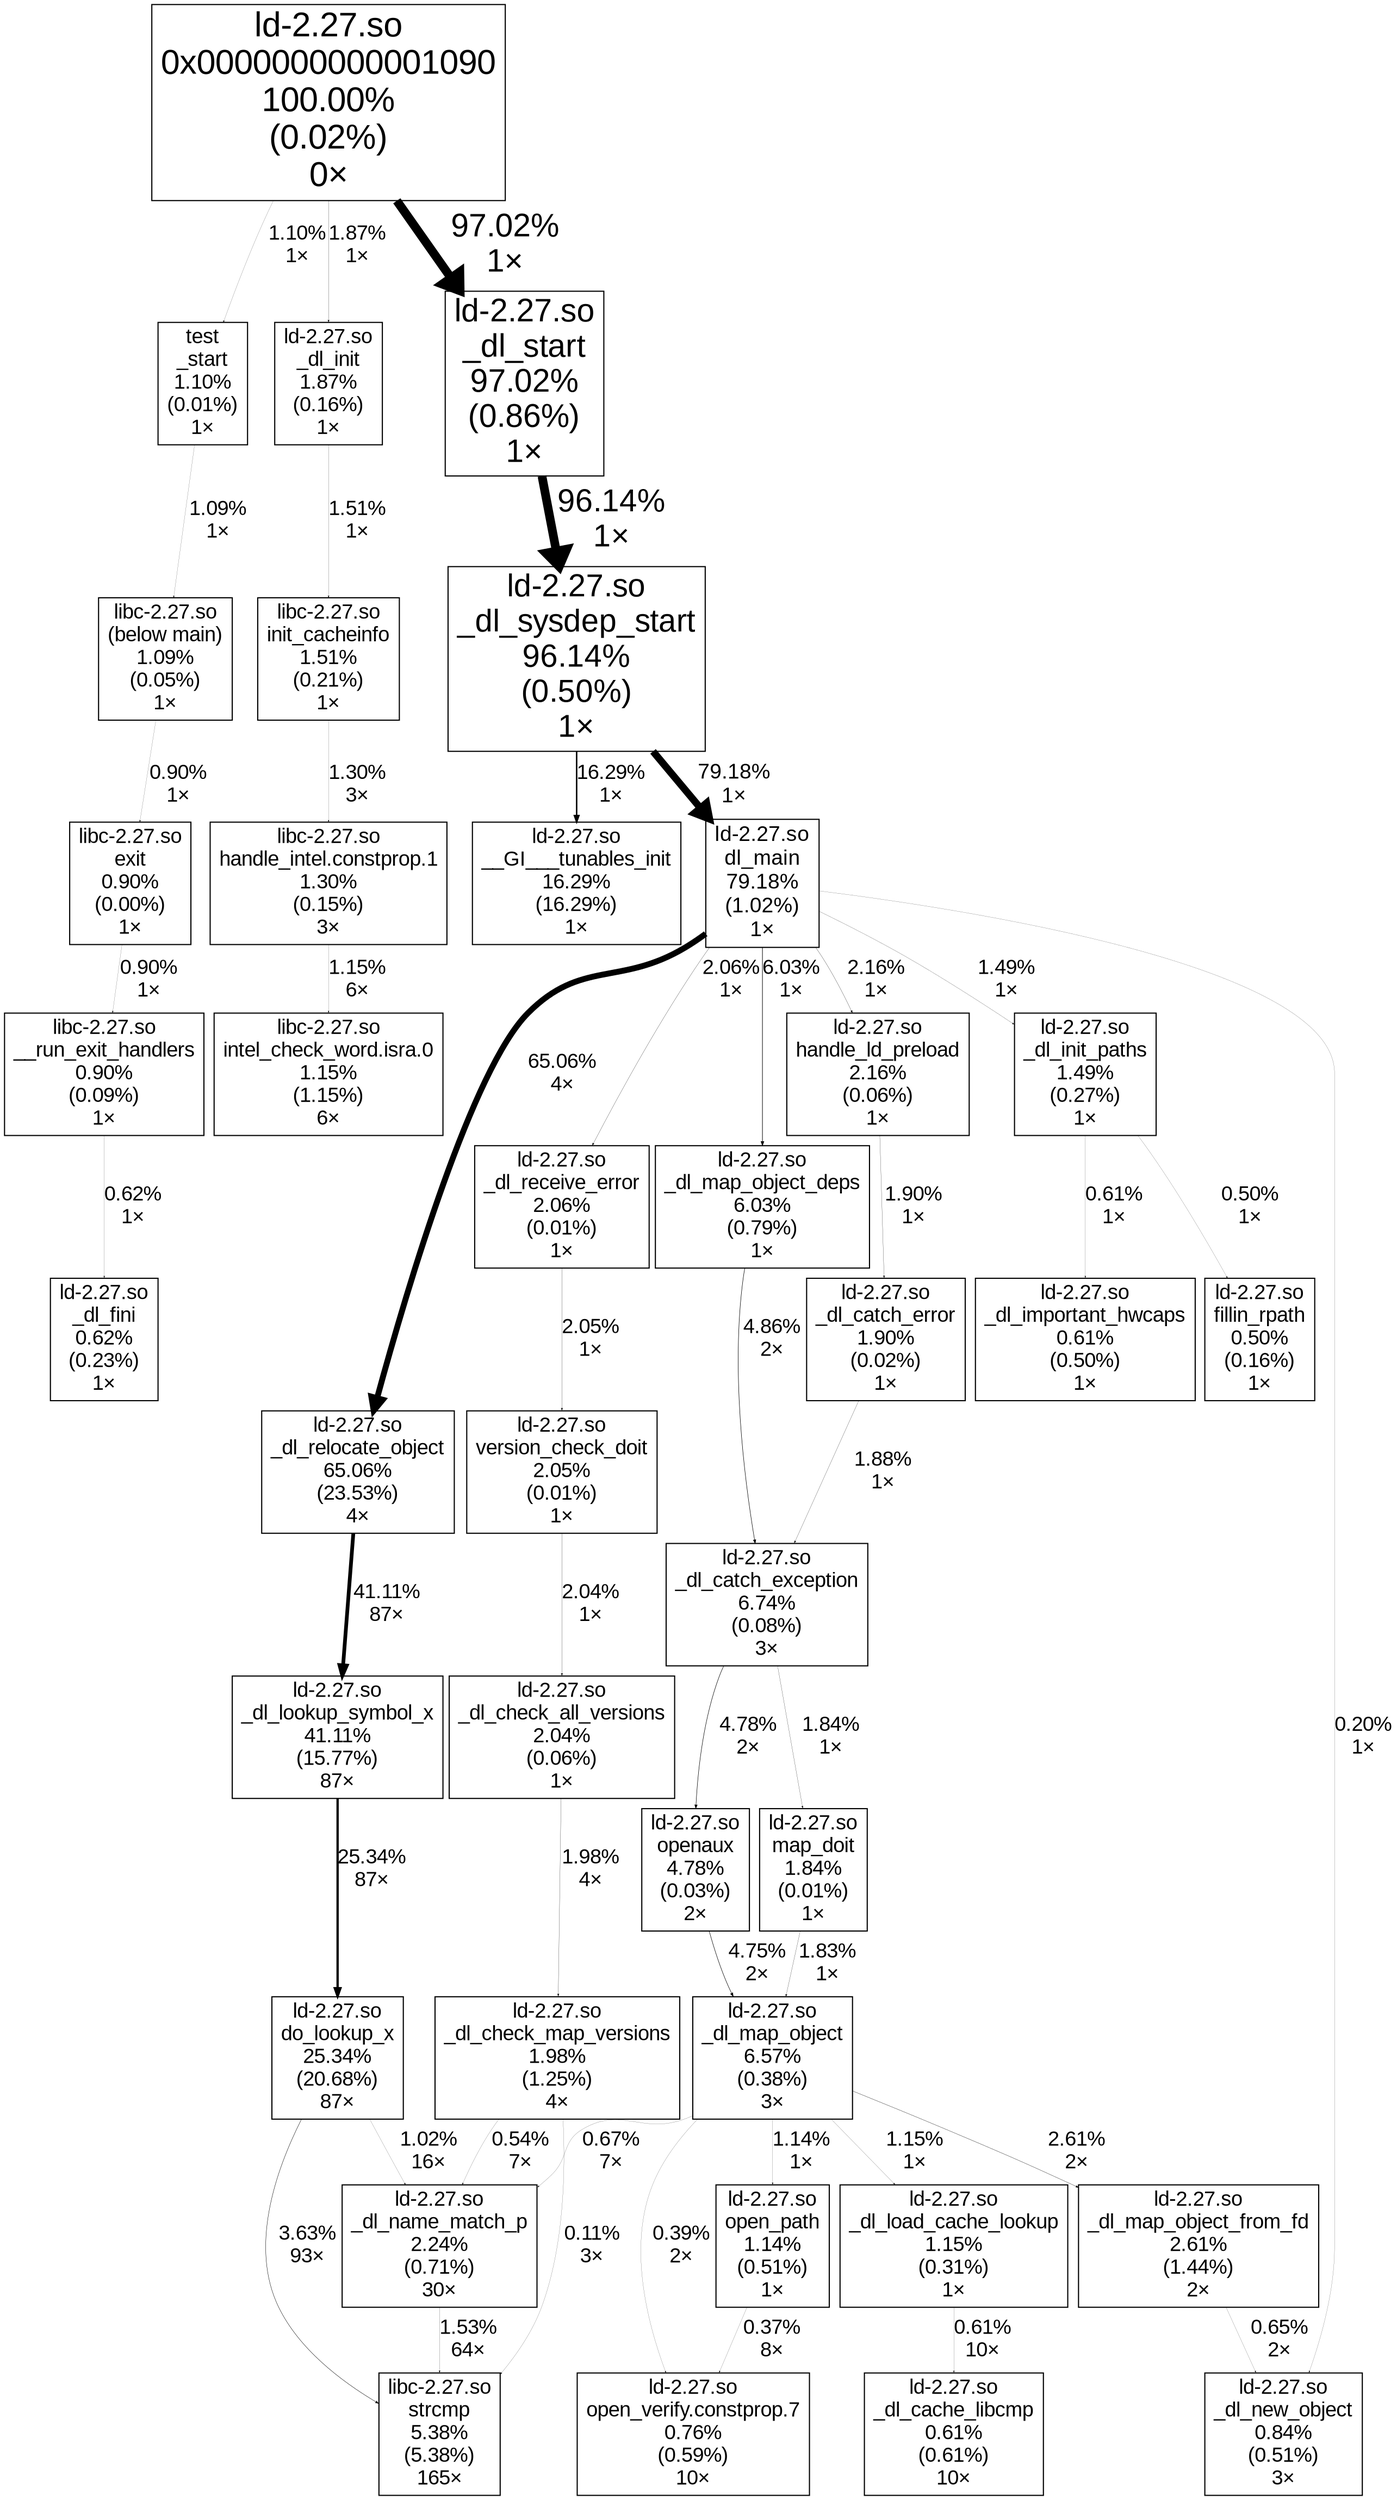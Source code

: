 digraph {
	graph [fontname=Arial, nodesep=0.125, ranksep=0.25];
	node [fontcolor=black, fontname=Arial, height=0, shape=box, style=solid, width=0];
	edge [fontname=Arial];
	"(below main)" [color="#000000", fontcolor="#000000", fontsize="18.00", label="libc-2.27.so\n(below main)\n1.09%\n(0.05%)\n1×"];
	"(below main)" -> exit [arrowsize="0.16", color="#000000", fontcolor="#000000", fontsize="18.00", label="0.90%\n1×", labeldistance="0.10", penwidth="0.10"];
	"0x0000000000001090" [color="#000000", fontcolor="#000000", fontsize="30.00", label="ld-2.27.so\n0x0000000000001090\n100.00%\n(0.02%)\n0×"];
	"0x0000000000001090" -> "_dl_init" [arrowsize="0.19", color="#000000", fontcolor="#000000", fontsize="18.00", label="1.87%\n1×", labeldistance="0.15", penwidth="0.15"];
	"0x0000000000001090" -> "_dl_start" [arrowsize="1.39", color="#000000", fontcolor="#000000", fontsize="28.24", label="97.02%\n1×", labeldistance="7.76", penwidth="7.76"];
	"0x0000000000001090" -> "_start" [arrowsize="0.16", color="#000000", fontcolor="#000000", fontsize="18.00", label="1.10%\n1×", labeldistance="0.10", penwidth="0.10"];
	"__GI___tunables_init" [color="#000000", fontcolor="#000000", fontsize="18.00", label="ld-2.27.so\n__GI___tunables_init\n16.29%\n(16.29%)\n1×"];
	"__run_exit_handlers" [color="#000000", fontcolor="#000000", fontsize="18.00", label="libc-2.27.so\n__run_exit_handlers\n0.90%\n(0.09%)\n1×"];
	"__run_exit_handlers" -> "_dl_fini" [arrowsize="0.16", color="#000000", fontcolor="#000000", fontsize="18.00", label="0.62%\n1×", labeldistance="0.10", penwidth="0.10"];
	"_dl_cache_libcmp" [color="#000000", fontcolor="#000000", fontsize="18.00", label="ld-2.27.so\n_dl_cache_libcmp\n0.61%\n(0.61%)\n10×"];
	"_dl_catch_error" [color="#000000", fontcolor="#000000", fontsize="18.00", label="ld-2.27.so\n_dl_catch_error\n1.90%\n(0.02%)\n1×"];
	"_dl_catch_error" -> "_dl_catch_exception" [arrowsize="0.19", color="#000000", fontcolor="#000000", fontsize="18.00", label="1.88%\n1×", labeldistance="0.15", penwidth="0.15"];
	"_dl_catch_exception" [color="#000000", fontcolor="#000000", fontsize="18.00", label="ld-2.27.so\n_dl_catch_exception\n6.74%\n(0.08%)\n3×"];
	"_dl_catch_exception" -> "map_doit" [arrowsize="0.19", color="#000000", fontcolor="#000000", fontsize="18.00", label="1.84%\n1×", labeldistance="0.15", penwidth="0.15"];
	"_dl_catch_exception" -> openaux [arrowsize="0.31", color="#000000", fontcolor="#000000", fontsize="18.00", label="4.78%\n2×", labeldistance="0.38", penwidth="0.38"];
	"_dl_check_all_versions" [color="#000000", fontcolor="#000000", fontsize="18.00", label="ld-2.27.so\n_dl_check_all_versions\n2.04%\n(0.06%)\n1×"];
	"_dl_check_all_versions" -> "_dl_check_map_versions" [arrowsize="0.20", color="#000000", fontcolor="#000000", fontsize="18.00", label="1.98%\n4×", labeldistance="0.16", penwidth="0.16"];
	"_dl_check_map_versions" [color="#000000", fontcolor="#000000", fontsize="18.00", label="ld-2.27.so\n_dl_check_map_versions\n1.98%\n(1.25%)\n4×"];
	"_dl_check_map_versions" -> "_dl_name_match_p" [arrowsize="0.16", color="#000000", fontcolor="#000000", fontsize="18.00", label="0.54%\n7×", labeldistance="0.10", penwidth="0.10"];
	"_dl_check_map_versions" -> strcmp [arrowsize="0.16", color="#000000", fontcolor="#000000", fontsize="18.00", label="0.11%\n3×", labeldistance="0.10", penwidth="0.10"];
	"_dl_fini" [color="#000000", fontcolor="#000000", fontsize="18.00", label="ld-2.27.so\n_dl_fini\n0.62%\n(0.23%)\n1×"];
	"_dl_important_hwcaps" [color="#000000", fontcolor="#000000", fontsize="18.00", label="ld-2.27.so\n_dl_important_hwcaps\n0.61%\n(0.50%)\n1×"];
	"_dl_init" [color="#000000", fontcolor="#000000", fontsize="18.00", label="ld-2.27.so\n_dl_init\n1.87%\n(0.16%)\n1×"];
	"_dl_init" -> "init_cacheinfo" [arrowsize="0.17", color="#000000", fontcolor="#000000", fontsize="18.00", label="1.51%\n1×", labeldistance="0.12", penwidth="0.12"];
	"_dl_init_paths" [color="#000000", fontcolor="#000000", fontsize="18.00", label="ld-2.27.so\n_dl_init_paths\n1.49%\n(0.27%)\n1×"];
	"_dl_init_paths" -> "_dl_important_hwcaps" [arrowsize="0.16", color="#000000", fontcolor="#000000", fontsize="18.00", label="0.61%\n1×", labeldistance="0.10", penwidth="0.10"];
	"_dl_init_paths" -> "fillin_rpath" [arrowsize="0.16", color="#000000", fontcolor="#000000", fontsize="18.00", label="0.50%\n1×", labeldistance="0.10", penwidth="0.10"];
	"_dl_load_cache_lookup" [color="#000000", fontcolor="#000000", fontsize="18.00", label="ld-2.27.so\n_dl_load_cache_lookup\n1.15%\n(0.31%)\n1×"];
	"_dl_load_cache_lookup" -> "_dl_cache_libcmp" [arrowsize="0.16", color="#000000", fontcolor="#000000", fontsize="18.00", label="0.61%\n10×", labeldistance="0.10", penwidth="0.10"];
	"_dl_lookup_symbol_x" [color="#000000", fontcolor="#000000", fontsize="18.00", label="ld-2.27.so\n_dl_lookup_symbol_x\n41.11%\n(15.77%)\n87×"];
	"_dl_lookup_symbol_x" -> "do_lookup_x" [arrowsize="0.71", color="#000000", fontcolor="#000000", fontsize="18.00", label="25.34%\n87×", labeldistance="2.03", penwidth="2.03"];
	"_dl_map_object" [color="#000000", fontcolor="#000000", fontsize="18.00", label="ld-2.27.so\n_dl_map_object\n6.57%\n(0.38%)\n3×"];
	"_dl_map_object" -> "_dl_load_cache_lookup" [arrowsize="0.16", color="#000000", fontcolor="#000000", fontsize="18.00", label="1.15%\n1×", labeldistance="0.10", penwidth="0.10"];
	"_dl_map_object" -> "_dl_map_object_from_fd" [arrowsize="0.23", color="#000000", fontcolor="#000000", fontsize="18.00", label="2.61%\n2×", labeldistance="0.21", penwidth="0.21"];
	"_dl_map_object" -> "_dl_name_match_p" [arrowsize="0.16", color="#000000", fontcolor="#000000", fontsize="18.00", label="0.67%\n7×", labeldistance="0.10", penwidth="0.10"];
	"_dl_map_object" -> "open_path" [arrowsize="0.16", color="#000000", fontcolor="#000000", fontsize="18.00", label="1.14%\n1×", labeldistance="0.10", penwidth="0.10"];
	"_dl_map_object" -> "open_verify.constprop.7" [arrowsize="0.16", color="#000000", fontcolor="#000000", fontsize="18.00", label="0.39%\n2×", labeldistance="0.10", penwidth="0.10"];
	"_dl_map_object_deps" [color="#000000", fontcolor="#000000", fontsize="18.00", label="ld-2.27.so\n_dl_map_object_deps\n6.03%\n(0.79%)\n1×"];
	"_dl_map_object_deps" -> "_dl_catch_exception" [arrowsize="0.31", color="#000000", fontcolor="#000000", fontsize="18.00", label="4.86%\n2×", labeldistance="0.39", penwidth="0.39"];
	"_dl_map_object_from_fd" [color="#000000", fontcolor="#000000", fontsize="18.00", label="ld-2.27.so\n_dl_map_object_from_fd\n2.61%\n(1.44%)\n2×"];
	"_dl_map_object_from_fd" -> "_dl_new_object" [arrowsize="0.16", color="#000000", fontcolor="#000000", fontsize="18.00", label="0.65%\n2×", labeldistance="0.10", penwidth="0.10"];
	"_dl_name_match_p" [color="#000000", fontcolor="#000000", fontsize="18.00", label="ld-2.27.so\n_dl_name_match_p\n2.24%\n(0.71%)\n30×"];
	"_dl_name_match_p" -> strcmp [arrowsize="0.18", color="#000000", fontcolor="#000000", fontsize="18.00", label="1.53%\n64×", labeldistance="0.12", penwidth="0.12"];
	"_dl_new_object" [color="#000000", fontcolor="#000000", fontsize="18.00", label="ld-2.27.so\n_dl_new_object\n0.84%\n(0.51%)\n3×"];
	"_dl_receive_error" [color="#000000", fontcolor="#000000", fontsize="18.00", label="ld-2.27.so\n_dl_receive_error\n2.06%\n(0.01%)\n1×"];
	"_dl_receive_error" -> "version_check_doit" [arrowsize="0.20", color="#000000", fontcolor="#000000", fontsize="18.00", label="2.05%\n1×", labeldistance="0.16", penwidth="0.16"];
	"_dl_relocate_object" [color="#000000", fontcolor="#000000", fontsize="18.00", label="ld-2.27.so\n_dl_relocate_object\n65.06%\n(23.53%)\n4×"];
	"_dl_relocate_object" -> "_dl_lookup_symbol_x" [arrowsize="0.91", color="#000000", fontcolor="#000000", fontsize="18.00", label="41.11%\n87×", labeldistance="3.29", penwidth="3.29"];
	"_dl_start" [color="#000000", fontcolor="#000000", fontsize="28.24", label="ld-2.27.so\n_dl_start\n97.02%\n(0.86%)\n1×"];
	"_dl_start" -> "_dl_sysdep_start" [arrowsize="1.39", color="#000000", fontcolor="#000000", fontsize="27.73", label="96.14%\n1×", labeldistance="7.69", penwidth="7.69"];
	"_dl_sysdep_start" [color="#000000", fontcolor="#000000", fontsize="27.73", label="ld-2.27.so\n_dl_sysdep_start\n96.14%\n(0.50%)\n1×"];
	"_dl_sysdep_start" -> "__GI___tunables_init" [arrowsize="0.57", color="#000000", fontcolor="#000000", fontsize="18.00", label="16.29%\n1×", labeldistance="1.30", penwidth="1.30"];
	"_dl_sysdep_start" -> "dl_main" [arrowsize="1.26", color="#000000", fontcolor="#000000", fontsize="18.81", label="79.18%\n1×", labeldistance="6.33", penwidth="6.33"];
	"_start" [color="#000000", fontcolor="#000000", fontsize="18.00", label="test\n_start\n1.10%\n(0.01%)\n1×"];
	"_start" -> "(below main)" [arrowsize="0.16", color="#000000", fontcolor="#000000", fontsize="18.00", label="1.09%\n1×", labeldistance="0.10", penwidth="0.10"];
	"dl_main" [color="#000000", fontcolor="#000000", fontsize="18.81", label="ld-2.27.so\ndl_main\n79.18%\n(1.02%)\n1×"];
	"dl_main" -> "_dl_init_paths" [arrowsize="0.17", color="#000000", fontcolor="#000000", fontsize="18.00", label="1.49%\n1×", labeldistance="0.12", penwidth="0.12"];
	"dl_main" -> "_dl_map_object_deps" [arrowsize="0.35", color="#000000", fontcolor="#000000", fontsize="18.00", label="6.03%\n1×", labeldistance="0.48", penwidth="0.48"];
	"dl_main" -> "_dl_new_object" [arrowsize="0.16", color="#000000", fontcolor="#000000", fontsize="18.00", label="0.20%\n1×", labeldistance="0.10", penwidth="0.10"];
	"dl_main" -> "_dl_receive_error" [arrowsize="0.20", color="#000000", fontcolor="#000000", fontsize="18.00", label="2.06%\n1×", labeldistance="0.16", penwidth="0.16"];
	"dl_main" -> "_dl_relocate_object" [arrowsize="1.14", color="#000000", fontcolor="#000000", fontsize="18.00", label="65.06%\n4×", labeldistance="5.20", penwidth="5.20"];
	"dl_main" -> "handle_ld_preload" [arrowsize="0.21", color="#000000", fontcolor="#000000", fontsize="18.00", label="2.16%\n1×", labeldistance="0.17", penwidth="0.17"];
	"do_lookup_x" [color="#000000", fontcolor="#000000", fontsize="18.00", label="ld-2.27.so\ndo_lookup_x\n25.34%\n(20.68%)\n87×"];
	"do_lookup_x" -> "_dl_name_match_p" [arrowsize="0.16", color="#000000", fontcolor="#000000", fontsize="18.00", label="1.02%\n16×", labeldistance="0.10", penwidth="0.10"];
	"do_lookup_x" -> strcmp [arrowsize="0.27", color="#000000", fontcolor="#000000", fontsize="18.00", label="3.63%\n93×", labeldistance="0.29", penwidth="0.29"];
	exit [color="#000000", fontcolor="#000000", fontsize="18.00", label="libc-2.27.so\nexit\n0.90%\n(0.00%)\n1×"];
	exit -> "__run_exit_handlers" [arrowsize="0.16", color="#000000", fontcolor="#000000", fontsize="18.00", label="0.90%\n1×", labeldistance="0.10", penwidth="0.10"];
	"fillin_rpath" [color="#000000", fontcolor="#000000", fontsize="18.00", label="ld-2.27.so\nfillin_rpath\n0.50%\n(0.16%)\n1×"];
	"handle_intel.constprop.1" [color="#000000", fontcolor="#000000", fontsize="18.00", label="libc-2.27.so\nhandle_intel.constprop.1\n1.30%\n(0.15%)\n3×"];
	"handle_intel.constprop.1" -> "intel_check_word.isra.0" [arrowsize="0.16", color="#000000", fontcolor="#000000", fontsize="18.00", label="1.15%\n6×", labeldistance="0.10", penwidth="0.10"];
	"handle_ld_preload" [color="#000000", fontcolor="#000000", fontsize="18.00", label="ld-2.27.so\nhandle_ld_preload\n2.16%\n(0.06%)\n1×"];
	"handle_ld_preload" -> "_dl_catch_error" [arrowsize="0.19", color="#000000", fontcolor="#000000", fontsize="18.00", label="1.90%\n1×", labeldistance="0.15", penwidth="0.15"];
	"init_cacheinfo" [color="#000000", fontcolor="#000000", fontsize="18.00", label="libc-2.27.so\ninit_cacheinfo\n1.51%\n(0.21%)\n1×"];
	"init_cacheinfo" -> "handle_intel.constprop.1" [arrowsize="0.16", color="#000000", fontcolor="#000000", fontsize="18.00", label="1.30%\n3×", labeldistance="0.10", penwidth="0.10"];
	"intel_check_word.isra.0" [color="#000000", fontcolor="#000000", fontsize="18.00", label="libc-2.27.so\nintel_check_word.isra.0\n1.15%\n(1.15%)\n6×"];
	"map_doit" [color="#000000", fontcolor="#000000", fontsize="18.00", label="ld-2.27.so\nmap_doit\n1.84%\n(0.01%)\n1×"];
	"map_doit" -> "_dl_map_object" [arrowsize="0.19", color="#000000", fontcolor="#000000", fontsize="18.00", label="1.83%\n1×", labeldistance="0.15", penwidth="0.15"];
	"open_path" [color="#000000", fontcolor="#000000", fontsize="18.00", label="ld-2.27.so\nopen_path\n1.14%\n(0.51%)\n1×"];
	"open_path" -> "open_verify.constprop.7" [arrowsize="0.16", color="#000000", fontcolor="#000000", fontsize="18.00", label="0.37%\n8×", labeldistance="0.10", penwidth="0.10"];
	"open_verify.constprop.7" [color="#000000", fontcolor="#000000", fontsize="18.00", label="ld-2.27.so\nopen_verify.constprop.7\n0.76%\n(0.59%)\n10×"];
	openaux [color="#000000", fontcolor="#000000", fontsize="18.00", label="ld-2.27.so\nopenaux\n4.78%\n(0.03%)\n2×"];
	openaux -> "_dl_map_object" [arrowsize="0.31", color="#000000", fontcolor="#000000", fontsize="18.00", label="4.75%\n2×", labeldistance="0.38", penwidth="0.38"];
	strcmp [color="#000000", fontcolor="#000000", fontsize="18.00", label="libc-2.27.so\nstrcmp\n5.38%\n(5.38%)\n165×"];
	"version_check_doit" [color="#000000", fontcolor="#000000", fontsize="18.00", label="ld-2.27.so\nversion_check_doit\n2.05%\n(0.01%)\n1×"];
	"version_check_doit" -> "_dl_check_all_versions" [arrowsize="0.20", color="#000000", fontcolor="#000000", fontsize="18.00", label="2.04%\n1×", labeldistance="0.16", penwidth="0.16"];
}
